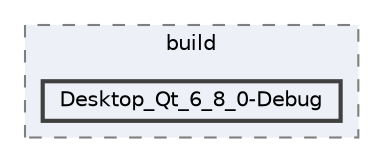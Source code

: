 digraph "app/build/Desktop_Qt_6_8_0-Debug"
{
 // LATEX_PDF_SIZE
  bgcolor="transparent";
  edge [fontname=Helvetica,fontsize=10,labelfontname=Helvetica,labelfontsize=10];
  node [fontname=Helvetica,fontsize=10,shape=box,height=0.2,width=0.4];
  compound=true
  subgraph clusterdir_a33ac1ae0454e588808c82e859e6db1a {
    graph [ bgcolor="#edf0f7", pencolor="grey50", label="build", fontname=Helvetica,fontsize=10 style="filled,dashed", URL="dir_a33ac1ae0454e588808c82e859e6db1a.html",tooltip=""]
  dir_d1a601c9c79b644323d0b24d0f84d7e9 [label="Desktop_Qt_6_8_0-Debug", fillcolor="#edf0f7", color="grey25", style="filled,bold", URL="dir_d1a601c9c79b644323d0b24d0f84d7e9.html",tooltip=""];
  }
}
